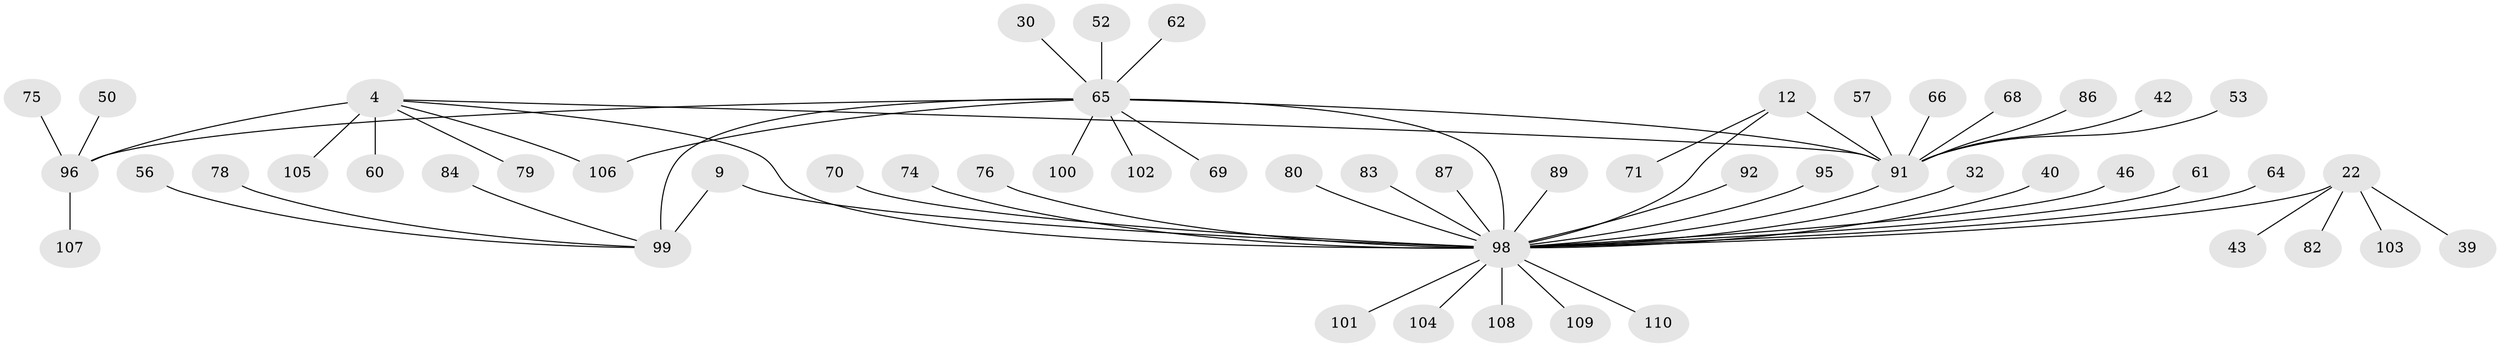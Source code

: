 // original degree distribution, {5: 0.045454545454545456, 9: 0.01818181818181818, 8: 0.03636363636363636, 7: 0.045454545454545456, 10: 0.02727272727272727, 4: 0.01818181818181818, 12: 0.00909090909090909, 13: 0.00909090909090909, 6: 0.03636363636363636, 11: 0.00909090909090909, 2: 0.16363636363636364, 1: 0.5454545454545454, 3: 0.03636363636363636}
// Generated by graph-tools (version 1.1) at 2025/55/03/09/25 04:55:04]
// undirected, 55 vertices, 60 edges
graph export_dot {
graph [start="1"]
  node [color=gray90,style=filled];
  4 [super="+1+2"];
  9 [super="+7"];
  12 [super="+11"];
  22 [super="+21"];
  30;
  32 [super="+28"];
  39;
  40;
  42;
  43;
  46;
  50;
  52;
  53;
  56;
  57;
  60;
  61;
  62 [super="+45"];
  64;
  65 [super="+20"];
  66;
  68 [super="+44"];
  69;
  70 [super="+58"];
  71;
  74;
  75;
  76;
  78 [super="+51"];
  79;
  80;
  82 [super="+73"];
  83;
  84;
  86;
  87;
  89 [super="+26"];
  91 [super="+81+14+15+55+85+88+29+36"];
  92;
  95;
  96 [super="+5+27+47"];
  98 [super="+94+97"];
  99 [super="+19"];
  100;
  101;
  102 [super="+77"];
  103;
  104;
  105 [super="+49"];
  106;
  107;
  108;
  109;
  110 [super="+38"];
  4 -- 106;
  4 -- 105;
  4 -- 60;
  4 -- 79;
  4 -- 91 [weight=2];
  4 -- 98 [weight=3];
  4 -- 96 [weight=6];
  9 -- 98 [weight=8];
  9 -- 99;
  12 -- 71;
  12 -- 91 [weight=6];
  12 -- 98;
  22 -- 39;
  22 -- 103;
  22 -- 43;
  22 -- 82;
  22 -- 98 [weight=7];
  30 -- 65;
  32 -- 98;
  40 -- 98;
  42 -- 91;
  46 -- 98;
  50 -- 96;
  52 -- 65;
  53 -- 91;
  56 -- 99;
  57 -- 91;
  61 -- 98;
  62 -- 65;
  64 -- 98;
  65 -- 96;
  65 -- 98 [weight=5];
  65 -- 100;
  65 -- 69;
  65 -- 102;
  65 -- 106;
  65 -- 91 [weight=2];
  65 -- 99 [weight=6];
  66 -- 91;
  68 -- 91;
  70 -- 98;
  74 -- 98;
  75 -- 96;
  76 -- 98;
  78 -- 99;
  80 -- 98;
  83 -- 98;
  84 -- 99;
  86 -- 91;
  87 -- 98;
  89 -- 98;
  91 -- 98 [weight=3];
  92 -- 98;
  95 -- 98;
  96 -- 107;
  98 -- 101;
  98 -- 104;
  98 -- 108;
  98 -- 110;
  98 -- 109;
}

